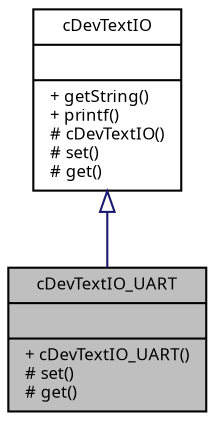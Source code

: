 digraph "cDevTextIO_UART"
{
  edge [fontname="Sans",fontsize="8",labelfontname="Sans",labelfontsize="8"];
  node [fontname="Sans",fontsize="8",shape=record];
  Node1 [label="{cDevTextIO_UART\n||+ cDevTextIO_UART()\l# set()\l# get()\l}",height=0.2,width=0.4,color="black", fillcolor="grey75", style="filled", fontcolor="black"];
  Node2 -> Node1 [dir="back",color="midnightblue",fontsize="8",style="solid",arrowtail="onormal",fontname="Sans"];
  Node2 [label="{cDevTextIO\n||+ getString()\l+ printf()\l# cDevTextIO()\l# set()\l# get()\l}",height=0.2,width=0.4,color="black", fillcolor="white", style="filled",URL="$classc_dev_text_i_o.html",tooltip="Abstract class supporting textual IO. "];
}
